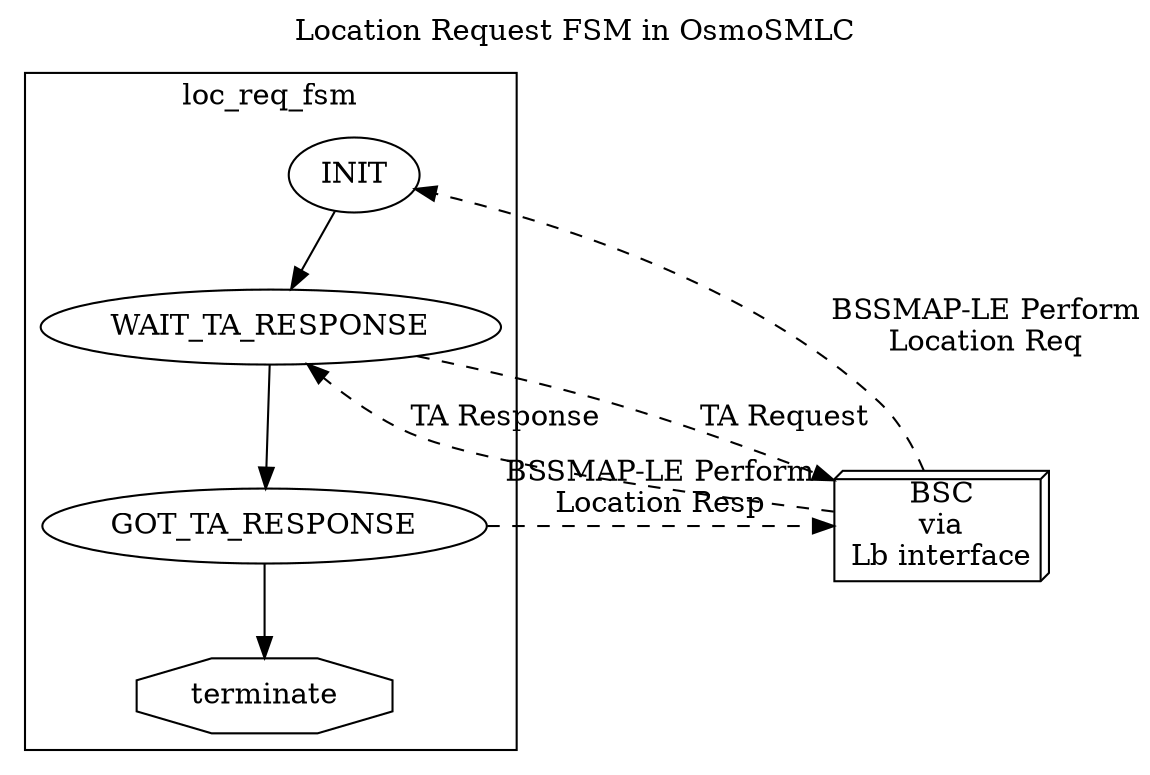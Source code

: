 digraph G {
rankdir=TB
labelloc=t; label="Location Request FSM in OsmoSMLC"

	BSC [label="BSC\nvia\nLb interface",shape=box3d]

	subgraph cluster_LOC_REQ_FSM {
		label="loc_req_fsm"
		INIT -> WAIT_TA_RESPONSE
		WAIT_TA_RESPONSE -> GOT_TA_RESPONSE
		GOT_TA_RESPONSE -> terminate
		terminate [shape=octagon]
	}

	BSC -> INIT [label="BSSMAP-LE Perform\nLocation Req",style=dashed]
	WAIT_TA_RESPONSE -> BSC [label="TA Request",style=dashed]
	BSC -> WAIT_TA_RESPONSE [label="TA Response",style=dashed]
	GOT_TA_RESPONSE -> BSC [label="BSSMAP-LE Perform\nLocation Resp",style=dashed]
}
